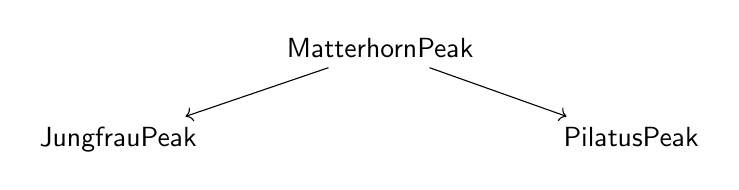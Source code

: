     \begin{tikzcd}
    &\mathsf{Matterhorn Peak}\arrow{dl}\arrow{dr}&\\
    \mathsf{Jungfrau Peak}& &\mathsf{Pilatus Peak}
    \end{tikzcd}